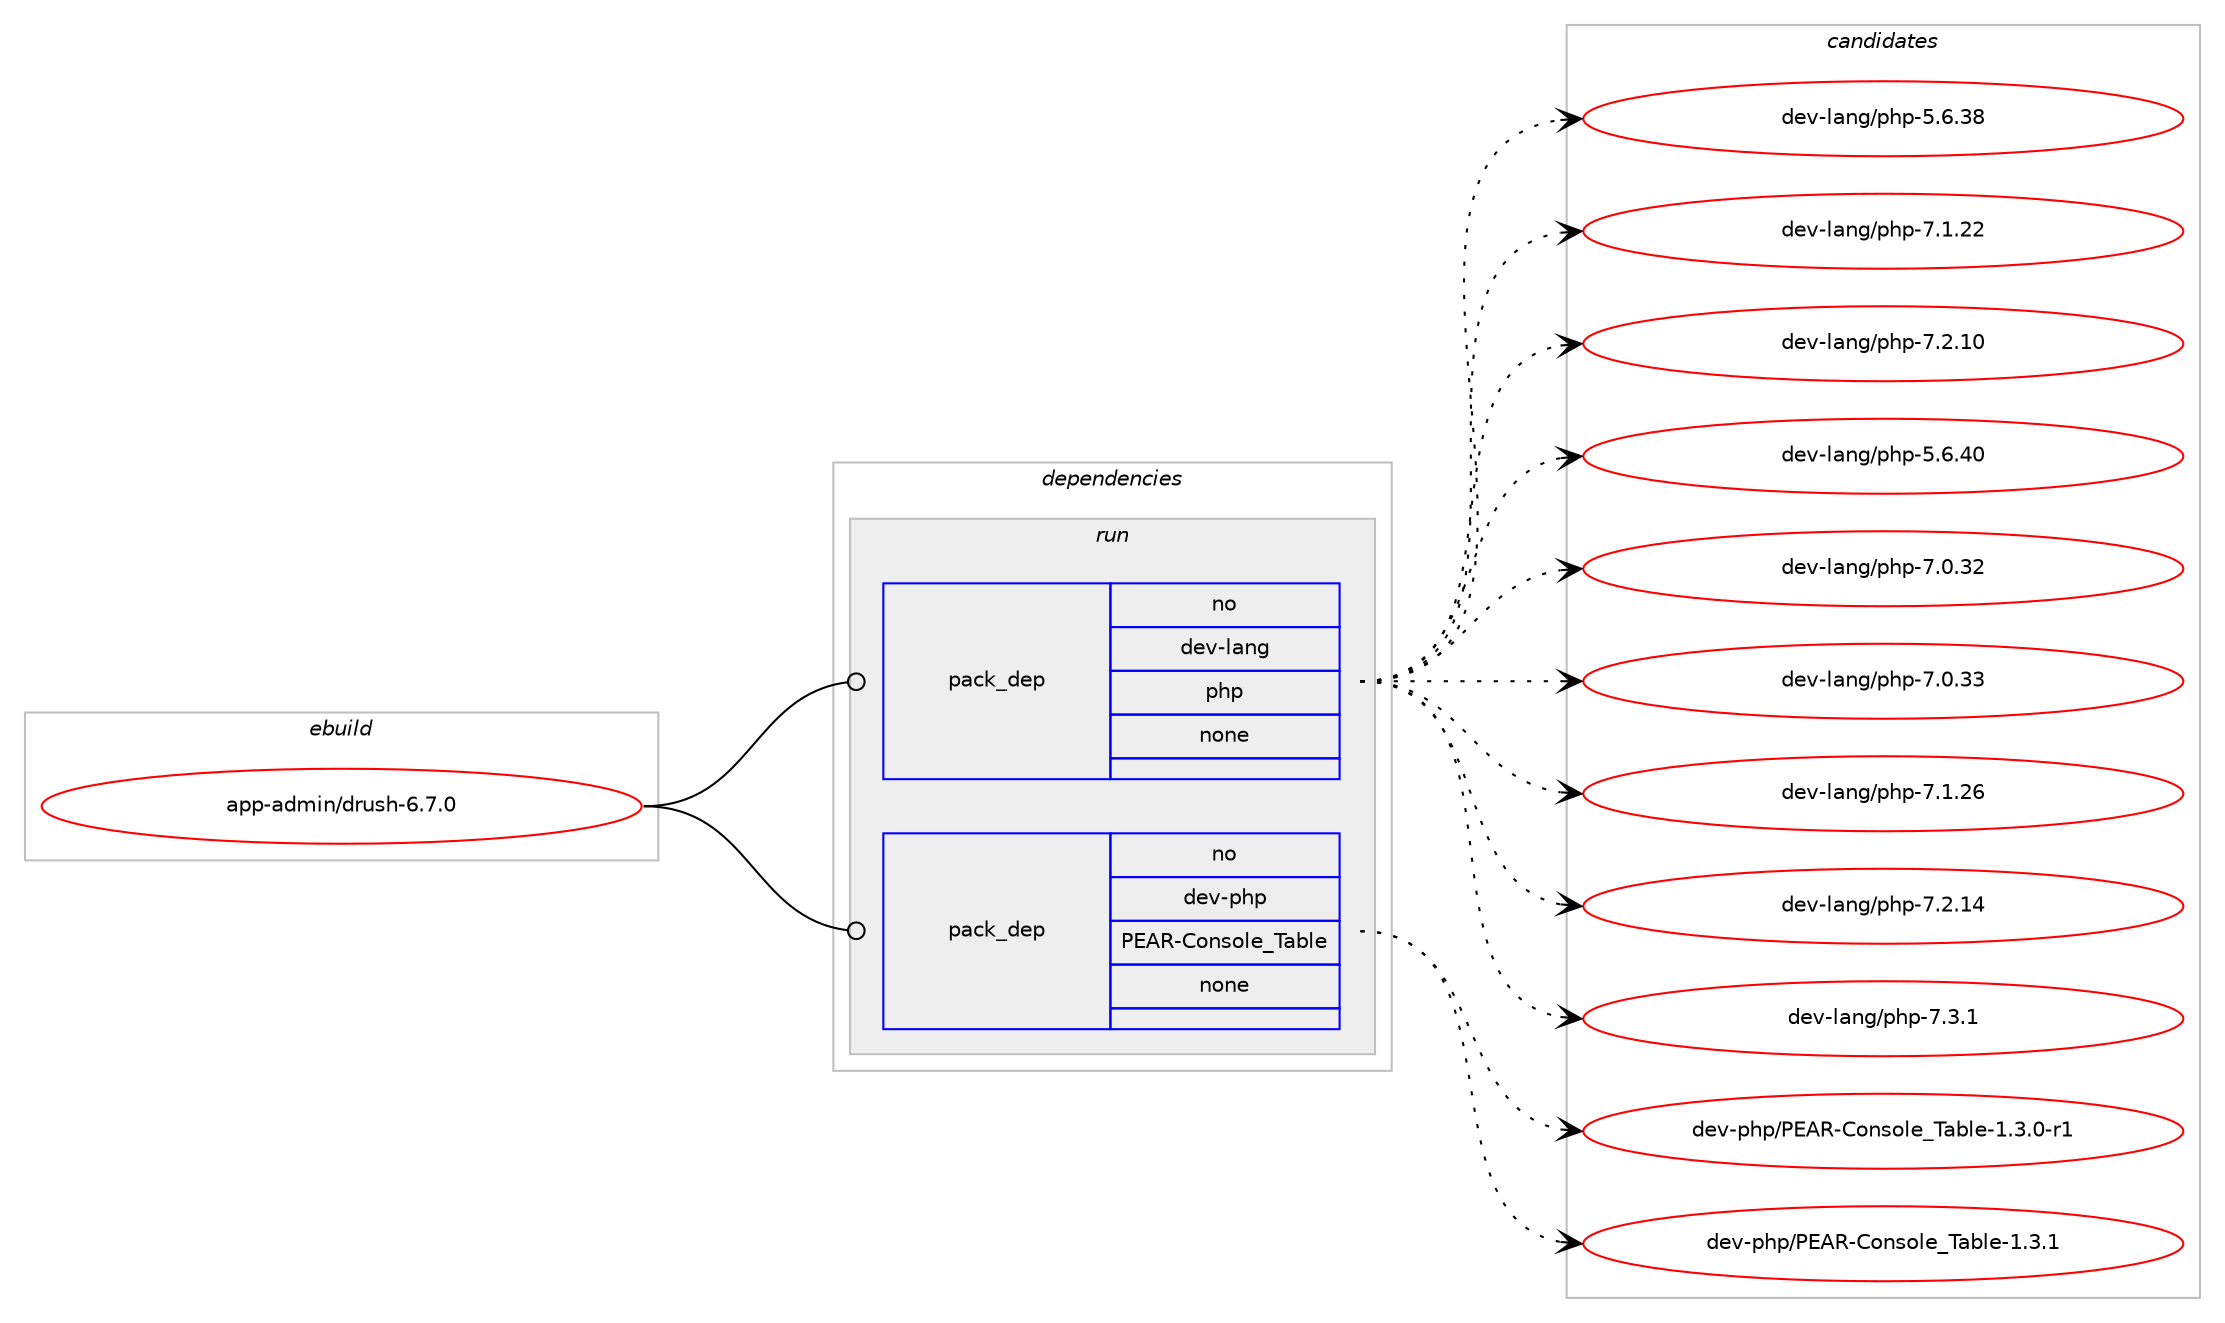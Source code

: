 digraph prolog {

# *************
# Graph options
# *************

newrank=true;
concentrate=true;
compound=true;
graph [rankdir=LR,fontname=Helvetica,fontsize=10,ranksep=1.5];#, ranksep=2.5, nodesep=0.2];
edge  [arrowhead=vee];
node  [fontname=Helvetica,fontsize=10];

# **********
# The ebuild
# **********

subgraph cluster_leftcol {
color=gray;
rank=same;
label=<<i>ebuild</i>>;
id [label="app-admin/drush-6.7.0", color=red, width=4, href="../app-admin/drush-6.7.0.svg"];
}

# ****************
# The dependencies
# ****************

subgraph cluster_midcol {
color=gray;
label=<<i>dependencies</i>>;
subgraph cluster_compile {
fillcolor="#eeeeee";
style=filled;
label=<<i>compile</i>>;
}
subgraph cluster_compileandrun {
fillcolor="#eeeeee";
style=filled;
label=<<i>compile and run</i>>;
}
subgraph cluster_run {
fillcolor="#eeeeee";
style=filled;
label=<<i>run</i>>;
subgraph pack167 {
dependency216 [label=<<TABLE BORDER="0" CELLBORDER="1" CELLSPACING="0" CELLPADDING="4" WIDTH="220"><TR><TD ROWSPAN="6" CELLPADDING="30">pack_dep</TD></TR><TR><TD WIDTH="110">no</TD></TR><TR><TD>dev-lang</TD></TR><TR><TD>php</TD></TR><TR><TD>none</TD></TR><TR><TD></TD></TR></TABLE>>, shape=none, color=blue];
}
id:e -> dependency216:w [weight=20,style="solid",arrowhead="odot"];
subgraph pack168 {
dependency217 [label=<<TABLE BORDER="0" CELLBORDER="1" CELLSPACING="0" CELLPADDING="4" WIDTH="220"><TR><TD ROWSPAN="6" CELLPADDING="30">pack_dep</TD></TR><TR><TD WIDTH="110">no</TD></TR><TR><TD>dev-php</TD></TR><TR><TD>PEAR-Console_Table</TD></TR><TR><TD>none</TD></TR><TR><TD></TD></TR></TABLE>>, shape=none, color=blue];
}
id:e -> dependency217:w [weight=20,style="solid",arrowhead="odot"];
}
}

# **************
# The candidates
# **************

subgraph cluster_choices {
rank=same;
color=gray;
label=<<i>candidates</i>>;

subgraph choice167 {
color=black;
nodesep=1;
choice10010111845108971101034711210411245534654465156 [label="dev-lang/php-5.6.38", color=red, width=4,href="../dev-lang/php-5.6.38.svg"];
choice10010111845108971101034711210411245554649465050 [label="dev-lang/php-7.1.22", color=red, width=4,href="../dev-lang/php-7.1.22.svg"];
choice10010111845108971101034711210411245554650464948 [label="dev-lang/php-7.2.10", color=red, width=4,href="../dev-lang/php-7.2.10.svg"];
choice10010111845108971101034711210411245534654465248 [label="dev-lang/php-5.6.40", color=red, width=4,href="../dev-lang/php-5.6.40.svg"];
choice10010111845108971101034711210411245554648465150 [label="dev-lang/php-7.0.32", color=red, width=4,href="../dev-lang/php-7.0.32.svg"];
choice10010111845108971101034711210411245554648465151 [label="dev-lang/php-7.0.33", color=red, width=4,href="../dev-lang/php-7.0.33.svg"];
choice10010111845108971101034711210411245554649465054 [label="dev-lang/php-7.1.26", color=red, width=4,href="../dev-lang/php-7.1.26.svg"];
choice10010111845108971101034711210411245554650464952 [label="dev-lang/php-7.2.14", color=red, width=4,href="../dev-lang/php-7.2.14.svg"];
choice100101118451089711010347112104112455546514649 [label="dev-lang/php-7.3.1", color=red, width=4,href="../dev-lang/php-7.3.1.svg"];
dependency216:e -> choice10010111845108971101034711210411245534654465156:w [style=dotted,weight="100"];
dependency216:e -> choice10010111845108971101034711210411245554649465050:w [style=dotted,weight="100"];
dependency216:e -> choice10010111845108971101034711210411245554650464948:w [style=dotted,weight="100"];
dependency216:e -> choice10010111845108971101034711210411245534654465248:w [style=dotted,weight="100"];
dependency216:e -> choice10010111845108971101034711210411245554648465150:w [style=dotted,weight="100"];
dependency216:e -> choice10010111845108971101034711210411245554648465151:w [style=dotted,weight="100"];
dependency216:e -> choice10010111845108971101034711210411245554649465054:w [style=dotted,weight="100"];
dependency216:e -> choice10010111845108971101034711210411245554650464952:w [style=dotted,weight="100"];
dependency216:e -> choice100101118451089711010347112104112455546514649:w [style=dotted,weight="100"];
}
subgraph choice168 {
color=black;
nodesep=1;
choice1001011184511210411247806965824567111110115111108101958497981081014549465146484511449 [label="dev-php/PEAR-Console_Table-1.3.0-r1", color=red, width=4,href="../dev-php/PEAR-Console_Table-1.3.0-r1.svg"];
choice100101118451121041124780696582456711111011511110810195849798108101454946514649 [label="dev-php/PEAR-Console_Table-1.3.1", color=red, width=4,href="../dev-php/PEAR-Console_Table-1.3.1.svg"];
dependency217:e -> choice1001011184511210411247806965824567111110115111108101958497981081014549465146484511449:w [style=dotted,weight="100"];
dependency217:e -> choice100101118451121041124780696582456711111011511110810195849798108101454946514649:w [style=dotted,weight="100"];
}
}

}
